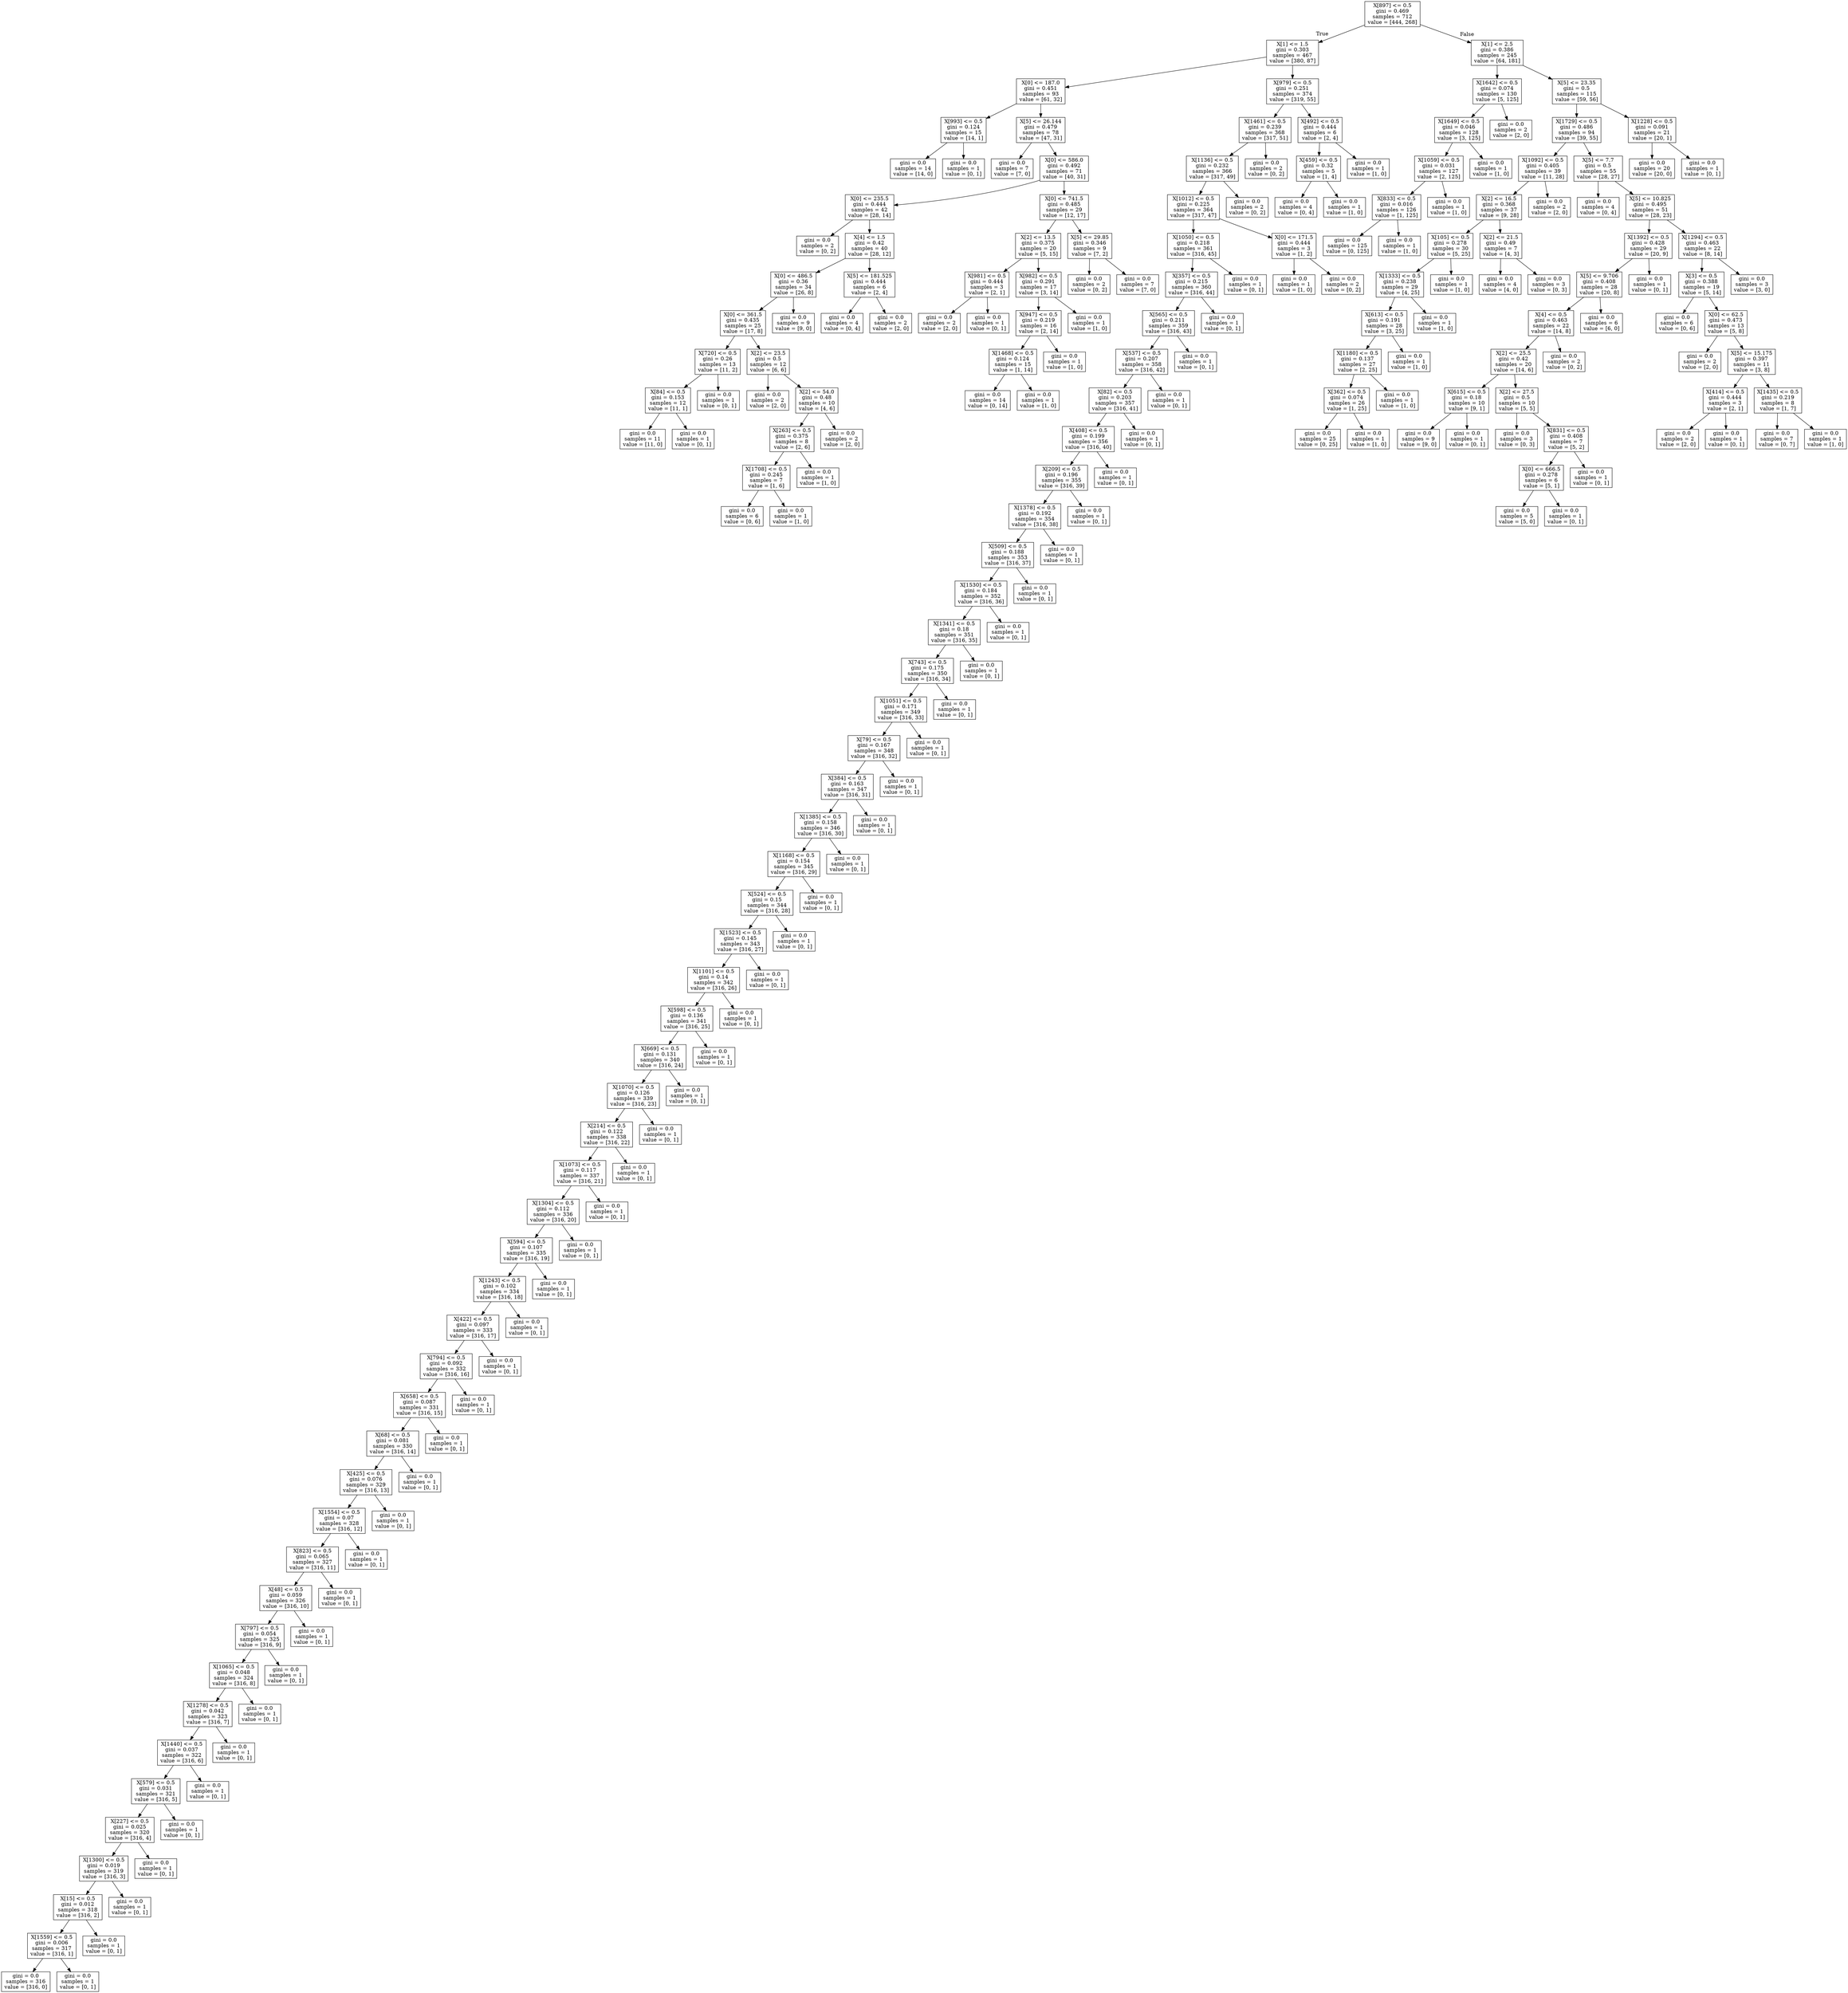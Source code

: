 digraph Tree {
node [shape=box] ;
0 [label="X[897] <= 0.5\ngini = 0.469\nsamples = 712\nvalue = [444, 268]"] ;
1 [label="X[1] <= 1.5\ngini = 0.303\nsamples = 467\nvalue = [380, 87]"] ;
0 -> 1 [labeldistance=2.5, labelangle=45, headlabel="True"] ;
2 [label="X[0] <= 187.0\ngini = 0.451\nsamples = 93\nvalue = [61, 32]"] ;
1 -> 2 ;
3 [label="X[993] <= 0.5\ngini = 0.124\nsamples = 15\nvalue = [14, 1]"] ;
2 -> 3 ;
4 [label="gini = 0.0\nsamples = 14\nvalue = [14, 0]"] ;
3 -> 4 ;
5 [label="gini = 0.0\nsamples = 1\nvalue = [0, 1]"] ;
3 -> 5 ;
6 [label="X[5] <= 26.144\ngini = 0.479\nsamples = 78\nvalue = [47, 31]"] ;
2 -> 6 ;
7 [label="gini = 0.0\nsamples = 7\nvalue = [7, 0]"] ;
6 -> 7 ;
8 [label="X[0] <= 586.0\ngini = 0.492\nsamples = 71\nvalue = [40, 31]"] ;
6 -> 8 ;
9 [label="X[0] <= 235.5\ngini = 0.444\nsamples = 42\nvalue = [28, 14]"] ;
8 -> 9 ;
10 [label="gini = 0.0\nsamples = 2\nvalue = [0, 2]"] ;
9 -> 10 ;
11 [label="X[4] <= 1.5\ngini = 0.42\nsamples = 40\nvalue = [28, 12]"] ;
9 -> 11 ;
12 [label="X[0] <= 486.5\ngini = 0.36\nsamples = 34\nvalue = [26, 8]"] ;
11 -> 12 ;
13 [label="X[0] <= 361.5\ngini = 0.435\nsamples = 25\nvalue = [17, 8]"] ;
12 -> 13 ;
14 [label="X[720] <= 0.5\ngini = 0.26\nsamples = 13\nvalue = [11, 2]"] ;
13 -> 14 ;
15 [label="X[84] <= 0.5\ngini = 0.153\nsamples = 12\nvalue = [11, 1]"] ;
14 -> 15 ;
16 [label="gini = 0.0\nsamples = 11\nvalue = [11, 0]"] ;
15 -> 16 ;
17 [label="gini = 0.0\nsamples = 1\nvalue = [0, 1]"] ;
15 -> 17 ;
18 [label="gini = 0.0\nsamples = 1\nvalue = [0, 1]"] ;
14 -> 18 ;
19 [label="X[2] <= 23.5\ngini = 0.5\nsamples = 12\nvalue = [6, 6]"] ;
13 -> 19 ;
20 [label="gini = 0.0\nsamples = 2\nvalue = [2, 0]"] ;
19 -> 20 ;
21 [label="X[2] <= 54.0\ngini = 0.48\nsamples = 10\nvalue = [4, 6]"] ;
19 -> 21 ;
22 [label="X[263] <= 0.5\ngini = 0.375\nsamples = 8\nvalue = [2, 6]"] ;
21 -> 22 ;
23 [label="X[1708] <= 0.5\ngini = 0.245\nsamples = 7\nvalue = [1, 6]"] ;
22 -> 23 ;
24 [label="gini = 0.0\nsamples = 6\nvalue = [0, 6]"] ;
23 -> 24 ;
25 [label="gini = 0.0\nsamples = 1\nvalue = [1, 0]"] ;
23 -> 25 ;
26 [label="gini = 0.0\nsamples = 1\nvalue = [1, 0]"] ;
22 -> 26 ;
27 [label="gini = 0.0\nsamples = 2\nvalue = [2, 0]"] ;
21 -> 27 ;
28 [label="gini = 0.0\nsamples = 9\nvalue = [9, 0]"] ;
12 -> 28 ;
29 [label="X[5] <= 181.525\ngini = 0.444\nsamples = 6\nvalue = [2, 4]"] ;
11 -> 29 ;
30 [label="gini = 0.0\nsamples = 4\nvalue = [0, 4]"] ;
29 -> 30 ;
31 [label="gini = 0.0\nsamples = 2\nvalue = [2, 0]"] ;
29 -> 31 ;
32 [label="X[0] <= 741.5\ngini = 0.485\nsamples = 29\nvalue = [12, 17]"] ;
8 -> 32 ;
33 [label="X[2] <= 13.5\ngini = 0.375\nsamples = 20\nvalue = [5, 15]"] ;
32 -> 33 ;
34 [label="X[981] <= 0.5\ngini = 0.444\nsamples = 3\nvalue = [2, 1]"] ;
33 -> 34 ;
35 [label="gini = 0.0\nsamples = 2\nvalue = [2, 0]"] ;
34 -> 35 ;
36 [label="gini = 0.0\nsamples = 1\nvalue = [0, 1]"] ;
34 -> 36 ;
37 [label="X[982] <= 0.5\ngini = 0.291\nsamples = 17\nvalue = [3, 14]"] ;
33 -> 37 ;
38 [label="X[947] <= 0.5\ngini = 0.219\nsamples = 16\nvalue = [2, 14]"] ;
37 -> 38 ;
39 [label="X[1468] <= 0.5\ngini = 0.124\nsamples = 15\nvalue = [1, 14]"] ;
38 -> 39 ;
40 [label="gini = 0.0\nsamples = 14\nvalue = [0, 14]"] ;
39 -> 40 ;
41 [label="gini = 0.0\nsamples = 1\nvalue = [1, 0]"] ;
39 -> 41 ;
42 [label="gini = 0.0\nsamples = 1\nvalue = [1, 0]"] ;
38 -> 42 ;
43 [label="gini = 0.0\nsamples = 1\nvalue = [1, 0]"] ;
37 -> 43 ;
44 [label="X[5] <= 29.85\ngini = 0.346\nsamples = 9\nvalue = [7, 2]"] ;
32 -> 44 ;
45 [label="gini = 0.0\nsamples = 2\nvalue = [0, 2]"] ;
44 -> 45 ;
46 [label="gini = 0.0\nsamples = 7\nvalue = [7, 0]"] ;
44 -> 46 ;
47 [label="X[979] <= 0.5\ngini = 0.251\nsamples = 374\nvalue = [319, 55]"] ;
1 -> 47 ;
48 [label="X[1461] <= 0.5\ngini = 0.239\nsamples = 368\nvalue = [317, 51]"] ;
47 -> 48 ;
49 [label="X[1136] <= 0.5\ngini = 0.232\nsamples = 366\nvalue = [317, 49]"] ;
48 -> 49 ;
50 [label="X[1012] <= 0.5\ngini = 0.225\nsamples = 364\nvalue = [317, 47]"] ;
49 -> 50 ;
51 [label="X[1050] <= 0.5\ngini = 0.218\nsamples = 361\nvalue = [316, 45]"] ;
50 -> 51 ;
52 [label="X[357] <= 0.5\ngini = 0.215\nsamples = 360\nvalue = [316, 44]"] ;
51 -> 52 ;
53 [label="X[565] <= 0.5\ngini = 0.211\nsamples = 359\nvalue = [316, 43]"] ;
52 -> 53 ;
54 [label="X[537] <= 0.5\ngini = 0.207\nsamples = 358\nvalue = [316, 42]"] ;
53 -> 54 ;
55 [label="X[82] <= 0.5\ngini = 0.203\nsamples = 357\nvalue = [316, 41]"] ;
54 -> 55 ;
56 [label="X[408] <= 0.5\ngini = 0.199\nsamples = 356\nvalue = [316, 40]"] ;
55 -> 56 ;
57 [label="X[209] <= 0.5\ngini = 0.196\nsamples = 355\nvalue = [316, 39]"] ;
56 -> 57 ;
58 [label="X[1378] <= 0.5\ngini = 0.192\nsamples = 354\nvalue = [316, 38]"] ;
57 -> 58 ;
59 [label="X[509] <= 0.5\ngini = 0.188\nsamples = 353\nvalue = [316, 37]"] ;
58 -> 59 ;
60 [label="X[1530] <= 0.5\ngini = 0.184\nsamples = 352\nvalue = [316, 36]"] ;
59 -> 60 ;
61 [label="X[1341] <= 0.5\ngini = 0.18\nsamples = 351\nvalue = [316, 35]"] ;
60 -> 61 ;
62 [label="X[743] <= 0.5\ngini = 0.175\nsamples = 350\nvalue = [316, 34]"] ;
61 -> 62 ;
63 [label="X[1051] <= 0.5\ngini = 0.171\nsamples = 349\nvalue = [316, 33]"] ;
62 -> 63 ;
64 [label="X[79] <= 0.5\ngini = 0.167\nsamples = 348\nvalue = [316, 32]"] ;
63 -> 64 ;
65 [label="X[384] <= 0.5\ngini = 0.163\nsamples = 347\nvalue = [316, 31]"] ;
64 -> 65 ;
66 [label="X[1385] <= 0.5\ngini = 0.158\nsamples = 346\nvalue = [316, 30]"] ;
65 -> 66 ;
67 [label="X[1168] <= 0.5\ngini = 0.154\nsamples = 345\nvalue = [316, 29]"] ;
66 -> 67 ;
68 [label="X[524] <= 0.5\ngini = 0.15\nsamples = 344\nvalue = [316, 28]"] ;
67 -> 68 ;
69 [label="X[1523] <= 0.5\ngini = 0.145\nsamples = 343\nvalue = [316, 27]"] ;
68 -> 69 ;
70 [label="X[1101] <= 0.5\ngini = 0.14\nsamples = 342\nvalue = [316, 26]"] ;
69 -> 70 ;
71 [label="X[598] <= 0.5\ngini = 0.136\nsamples = 341\nvalue = [316, 25]"] ;
70 -> 71 ;
72 [label="X[669] <= 0.5\ngini = 0.131\nsamples = 340\nvalue = [316, 24]"] ;
71 -> 72 ;
73 [label="X[1070] <= 0.5\ngini = 0.126\nsamples = 339\nvalue = [316, 23]"] ;
72 -> 73 ;
74 [label="X[214] <= 0.5\ngini = 0.122\nsamples = 338\nvalue = [316, 22]"] ;
73 -> 74 ;
75 [label="X[1073] <= 0.5\ngini = 0.117\nsamples = 337\nvalue = [316, 21]"] ;
74 -> 75 ;
76 [label="X[1304] <= 0.5\ngini = 0.112\nsamples = 336\nvalue = [316, 20]"] ;
75 -> 76 ;
77 [label="X[594] <= 0.5\ngini = 0.107\nsamples = 335\nvalue = [316, 19]"] ;
76 -> 77 ;
78 [label="X[1243] <= 0.5\ngini = 0.102\nsamples = 334\nvalue = [316, 18]"] ;
77 -> 78 ;
79 [label="X[422] <= 0.5\ngini = 0.097\nsamples = 333\nvalue = [316, 17]"] ;
78 -> 79 ;
80 [label="X[794] <= 0.5\ngini = 0.092\nsamples = 332\nvalue = [316, 16]"] ;
79 -> 80 ;
81 [label="X[658] <= 0.5\ngini = 0.087\nsamples = 331\nvalue = [316, 15]"] ;
80 -> 81 ;
82 [label="X[68] <= 0.5\ngini = 0.081\nsamples = 330\nvalue = [316, 14]"] ;
81 -> 82 ;
83 [label="X[425] <= 0.5\ngini = 0.076\nsamples = 329\nvalue = [316, 13]"] ;
82 -> 83 ;
84 [label="X[1554] <= 0.5\ngini = 0.07\nsamples = 328\nvalue = [316, 12]"] ;
83 -> 84 ;
85 [label="X[823] <= 0.5\ngini = 0.065\nsamples = 327\nvalue = [316, 11]"] ;
84 -> 85 ;
86 [label="X[48] <= 0.5\ngini = 0.059\nsamples = 326\nvalue = [316, 10]"] ;
85 -> 86 ;
87 [label="X[797] <= 0.5\ngini = 0.054\nsamples = 325\nvalue = [316, 9]"] ;
86 -> 87 ;
88 [label="X[1065] <= 0.5\ngini = 0.048\nsamples = 324\nvalue = [316, 8]"] ;
87 -> 88 ;
89 [label="X[1278] <= 0.5\ngini = 0.042\nsamples = 323\nvalue = [316, 7]"] ;
88 -> 89 ;
90 [label="X[1440] <= 0.5\ngini = 0.037\nsamples = 322\nvalue = [316, 6]"] ;
89 -> 90 ;
91 [label="X[579] <= 0.5\ngini = 0.031\nsamples = 321\nvalue = [316, 5]"] ;
90 -> 91 ;
92 [label="X[227] <= 0.5\ngini = 0.025\nsamples = 320\nvalue = [316, 4]"] ;
91 -> 92 ;
93 [label="X[1300] <= 0.5\ngini = 0.019\nsamples = 319\nvalue = [316, 3]"] ;
92 -> 93 ;
94 [label="X[15] <= 0.5\ngini = 0.012\nsamples = 318\nvalue = [316, 2]"] ;
93 -> 94 ;
95 [label="X[1559] <= 0.5\ngini = 0.006\nsamples = 317\nvalue = [316, 1]"] ;
94 -> 95 ;
96 [label="gini = 0.0\nsamples = 316\nvalue = [316, 0]"] ;
95 -> 96 ;
97 [label="gini = 0.0\nsamples = 1\nvalue = [0, 1]"] ;
95 -> 97 ;
98 [label="gini = 0.0\nsamples = 1\nvalue = [0, 1]"] ;
94 -> 98 ;
99 [label="gini = 0.0\nsamples = 1\nvalue = [0, 1]"] ;
93 -> 99 ;
100 [label="gini = 0.0\nsamples = 1\nvalue = [0, 1]"] ;
92 -> 100 ;
101 [label="gini = 0.0\nsamples = 1\nvalue = [0, 1]"] ;
91 -> 101 ;
102 [label="gini = 0.0\nsamples = 1\nvalue = [0, 1]"] ;
90 -> 102 ;
103 [label="gini = 0.0\nsamples = 1\nvalue = [0, 1]"] ;
89 -> 103 ;
104 [label="gini = 0.0\nsamples = 1\nvalue = [0, 1]"] ;
88 -> 104 ;
105 [label="gini = 0.0\nsamples = 1\nvalue = [0, 1]"] ;
87 -> 105 ;
106 [label="gini = 0.0\nsamples = 1\nvalue = [0, 1]"] ;
86 -> 106 ;
107 [label="gini = 0.0\nsamples = 1\nvalue = [0, 1]"] ;
85 -> 107 ;
108 [label="gini = 0.0\nsamples = 1\nvalue = [0, 1]"] ;
84 -> 108 ;
109 [label="gini = 0.0\nsamples = 1\nvalue = [0, 1]"] ;
83 -> 109 ;
110 [label="gini = 0.0\nsamples = 1\nvalue = [0, 1]"] ;
82 -> 110 ;
111 [label="gini = 0.0\nsamples = 1\nvalue = [0, 1]"] ;
81 -> 111 ;
112 [label="gini = 0.0\nsamples = 1\nvalue = [0, 1]"] ;
80 -> 112 ;
113 [label="gini = 0.0\nsamples = 1\nvalue = [0, 1]"] ;
79 -> 113 ;
114 [label="gini = 0.0\nsamples = 1\nvalue = [0, 1]"] ;
78 -> 114 ;
115 [label="gini = 0.0\nsamples = 1\nvalue = [0, 1]"] ;
77 -> 115 ;
116 [label="gini = 0.0\nsamples = 1\nvalue = [0, 1]"] ;
76 -> 116 ;
117 [label="gini = 0.0\nsamples = 1\nvalue = [0, 1]"] ;
75 -> 117 ;
118 [label="gini = 0.0\nsamples = 1\nvalue = [0, 1]"] ;
74 -> 118 ;
119 [label="gini = 0.0\nsamples = 1\nvalue = [0, 1]"] ;
73 -> 119 ;
120 [label="gini = 0.0\nsamples = 1\nvalue = [0, 1]"] ;
72 -> 120 ;
121 [label="gini = 0.0\nsamples = 1\nvalue = [0, 1]"] ;
71 -> 121 ;
122 [label="gini = 0.0\nsamples = 1\nvalue = [0, 1]"] ;
70 -> 122 ;
123 [label="gini = 0.0\nsamples = 1\nvalue = [0, 1]"] ;
69 -> 123 ;
124 [label="gini = 0.0\nsamples = 1\nvalue = [0, 1]"] ;
68 -> 124 ;
125 [label="gini = 0.0\nsamples = 1\nvalue = [0, 1]"] ;
67 -> 125 ;
126 [label="gini = 0.0\nsamples = 1\nvalue = [0, 1]"] ;
66 -> 126 ;
127 [label="gini = 0.0\nsamples = 1\nvalue = [0, 1]"] ;
65 -> 127 ;
128 [label="gini = 0.0\nsamples = 1\nvalue = [0, 1]"] ;
64 -> 128 ;
129 [label="gini = 0.0\nsamples = 1\nvalue = [0, 1]"] ;
63 -> 129 ;
130 [label="gini = 0.0\nsamples = 1\nvalue = [0, 1]"] ;
62 -> 130 ;
131 [label="gini = 0.0\nsamples = 1\nvalue = [0, 1]"] ;
61 -> 131 ;
132 [label="gini = 0.0\nsamples = 1\nvalue = [0, 1]"] ;
60 -> 132 ;
133 [label="gini = 0.0\nsamples = 1\nvalue = [0, 1]"] ;
59 -> 133 ;
134 [label="gini = 0.0\nsamples = 1\nvalue = [0, 1]"] ;
58 -> 134 ;
135 [label="gini = 0.0\nsamples = 1\nvalue = [0, 1]"] ;
57 -> 135 ;
136 [label="gini = 0.0\nsamples = 1\nvalue = [0, 1]"] ;
56 -> 136 ;
137 [label="gini = 0.0\nsamples = 1\nvalue = [0, 1]"] ;
55 -> 137 ;
138 [label="gini = 0.0\nsamples = 1\nvalue = [0, 1]"] ;
54 -> 138 ;
139 [label="gini = 0.0\nsamples = 1\nvalue = [0, 1]"] ;
53 -> 139 ;
140 [label="gini = 0.0\nsamples = 1\nvalue = [0, 1]"] ;
52 -> 140 ;
141 [label="gini = 0.0\nsamples = 1\nvalue = [0, 1]"] ;
51 -> 141 ;
142 [label="X[0] <= 171.5\ngini = 0.444\nsamples = 3\nvalue = [1, 2]"] ;
50 -> 142 ;
143 [label="gini = 0.0\nsamples = 1\nvalue = [1, 0]"] ;
142 -> 143 ;
144 [label="gini = 0.0\nsamples = 2\nvalue = [0, 2]"] ;
142 -> 144 ;
145 [label="gini = 0.0\nsamples = 2\nvalue = [0, 2]"] ;
49 -> 145 ;
146 [label="gini = 0.0\nsamples = 2\nvalue = [0, 2]"] ;
48 -> 146 ;
147 [label="X[492] <= 0.5\ngini = 0.444\nsamples = 6\nvalue = [2, 4]"] ;
47 -> 147 ;
148 [label="X[459] <= 0.5\ngini = 0.32\nsamples = 5\nvalue = [1, 4]"] ;
147 -> 148 ;
149 [label="gini = 0.0\nsamples = 4\nvalue = [0, 4]"] ;
148 -> 149 ;
150 [label="gini = 0.0\nsamples = 1\nvalue = [1, 0]"] ;
148 -> 150 ;
151 [label="gini = 0.0\nsamples = 1\nvalue = [1, 0]"] ;
147 -> 151 ;
152 [label="X[1] <= 2.5\ngini = 0.386\nsamples = 245\nvalue = [64, 181]"] ;
0 -> 152 [labeldistance=2.5, labelangle=-45, headlabel="False"] ;
153 [label="X[1642] <= 0.5\ngini = 0.074\nsamples = 130\nvalue = [5, 125]"] ;
152 -> 153 ;
154 [label="X[1649] <= 0.5\ngini = 0.046\nsamples = 128\nvalue = [3, 125]"] ;
153 -> 154 ;
155 [label="X[1059] <= 0.5\ngini = 0.031\nsamples = 127\nvalue = [2, 125]"] ;
154 -> 155 ;
156 [label="X[833] <= 0.5\ngini = 0.016\nsamples = 126\nvalue = [1, 125]"] ;
155 -> 156 ;
157 [label="gini = 0.0\nsamples = 125\nvalue = [0, 125]"] ;
156 -> 157 ;
158 [label="gini = 0.0\nsamples = 1\nvalue = [1, 0]"] ;
156 -> 158 ;
159 [label="gini = 0.0\nsamples = 1\nvalue = [1, 0]"] ;
155 -> 159 ;
160 [label="gini = 0.0\nsamples = 1\nvalue = [1, 0]"] ;
154 -> 160 ;
161 [label="gini = 0.0\nsamples = 2\nvalue = [2, 0]"] ;
153 -> 161 ;
162 [label="X[5] <= 23.35\ngini = 0.5\nsamples = 115\nvalue = [59, 56]"] ;
152 -> 162 ;
163 [label="X[1729] <= 0.5\ngini = 0.486\nsamples = 94\nvalue = [39, 55]"] ;
162 -> 163 ;
164 [label="X[1092] <= 0.5\ngini = 0.405\nsamples = 39\nvalue = [11, 28]"] ;
163 -> 164 ;
165 [label="X[2] <= 16.5\ngini = 0.368\nsamples = 37\nvalue = [9, 28]"] ;
164 -> 165 ;
166 [label="X[105] <= 0.5\ngini = 0.278\nsamples = 30\nvalue = [5, 25]"] ;
165 -> 166 ;
167 [label="X[1333] <= 0.5\ngini = 0.238\nsamples = 29\nvalue = [4, 25]"] ;
166 -> 167 ;
168 [label="X[613] <= 0.5\ngini = 0.191\nsamples = 28\nvalue = [3, 25]"] ;
167 -> 168 ;
169 [label="X[1180] <= 0.5\ngini = 0.137\nsamples = 27\nvalue = [2, 25]"] ;
168 -> 169 ;
170 [label="X[362] <= 0.5\ngini = 0.074\nsamples = 26\nvalue = [1, 25]"] ;
169 -> 170 ;
171 [label="gini = 0.0\nsamples = 25\nvalue = [0, 25]"] ;
170 -> 171 ;
172 [label="gini = 0.0\nsamples = 1\nvalue = [1, 0]"] ;
170 -> 172 ;
173 [label="gini = 0.0\nsamples = 1\nvalue = [1, 0]"] ;
169 -> 173 ;
174 [label="gini = 0.0\nsamples = 1\nvalue = [1, 0]"] ;
168 -> 174 ;
175 [label="gini = 0.0\nsamples = 1\nvalue = [1, 0]"] ;
167 -> 175 ;
176 [label="gini = 0.0\nsamples = 1\nvalue = [1, 0]"] ;
166 -> 176 ;
177 [label="X[2] <= 21.5\ngini = 0.49\nsamples = 7\nvalue = [4, 3]"] ;
165 -> 177 ;
178 [label="gini = 0.0\nsamples = 4\nvalue = [4, 0]"] ;
177 -> 178 ;
179 [label="gini = 0.0\nsamples = 3\nvalue = [0, 3]"] ;
177 -> 179 ;
180 [label="gini = 0.0\nsamples = 2\nvalue = [2, 0]"] ;
164 -> 180 ;
181 [label="X[5] <= 7.7\ngini = 0.5\nsamples = 55\nvalue = [28, 27]"] ;
163 -> 181 ;
182 [label="gini = 0.0\nsamples = 4\nvalue = [0, 4]"] ;
181 -> 182 ;
183 [label="X[5] <= 10.825\ngini = 0.495\nsamples = 51\nvalue = [28, 23]"] ;
181 -> 183 ;
184 [label="X[1392] <= 0.5\ngini = 0.428\nsamples = 29\nvalue = [20, 9]"] ;
183 -> 184 ;
185 [label="X[5] <= 9.706\ngini = 0.408\nsamples = 28\nvalue = [20, 8]"] ;
184 -> 185 ;
186 [label="X[4] <= 0.5\ngini = 0.463\nsamples = 22\nvalue = [14, 8]"] ;
185 -> 186 ;
187 [label="X[2] <= 25.5\ngini = 0.42\nsamples = 20\nvalue = [14, 6]"] ;
186 -> 187 ;
188 [label="X[615] <= 0.5\ngini = 0.18\nsamples = 10\nvalue = [9, 1]"] ;
187 -> 188 ;
189 [label="gini = 0.0\nsamples = 9\nvalue = [9, 0]"] ;
188 -> 189 ;
190 [label="gini = 0.0\nsamples = 1\nvalue = [0, 1]"] ;
188 -> 190 ;
191 [label="X[2] <= 27.5\ngini = 0.5\nsamples = 10\nvalue = [5, 5]"] ;
187 -> 191 ;
192 [label="gini = 0.0\nsamples = 3\nvalue = [0, 3]"] ;
191 -> 192 ;
193 [label="X[831] <= 0.5\ngini = 0.408\nsamples = 7\nvalue = [5, 2]"] ;
191 -> 193 ;
194 [label="X[0] <= 666.5\ngini = 0.278\nsamples = 6\nvalue = [5, 1]"] ;
193 -> 194 ;
195 [label="gini = 0.0\nsamples = 5\nvalue = [5, 0]"] ;
194 -> 195 ;
196 [label="gini = 0.0\nsamples = 1\nvalue = [0, 1]"] ;
194 -> 196 ;
197 [label="gini = 0.0\nsamples = 1\nvalue = [0, 1]"] ;
193 -> 197 ;
198 [label="gini = 0.0\nsamples = 2\nvalue = [0, 2]"] ;
186 -> 198 ;
199 [label="gini = 0.0\nsamples = 6\nvalue = [6, 0]"] ;
185 -> 199 ;
200 [label="gini = 0.0\nsamples = 1\nvalue = [0, 1]"] ;
184 -> 200 ;
201 [label="X[1294] <= 0.5\ngini = 0.463\nsamples = 22\nvalue = [8, 14]"] ;
183 -> 201 ;
202 [label="X[3] <= 0.5\ngini = 0.388\nsamples = 19\nvalue = [5, 14]"] ;
201 -> 202 ;
203 [label="gini = 0.0\nsamples = 6\nvalue = [0, 6]"] ;
202 -> 203 ;
204 [label="X[0] <= 62.5\ngini = 0.473\nsamples = 13\nvalue = [5, 8]"] ;
202 -> 204 ;
205 [label="gini = 0.0\nsamples = 2\nvalue = [2, 0]"] ;
204 -> 205 ;
206 [label="X[5] <= 15.175\ngini = 0.397\nsamples = 11\nvalue = [3, 8]"] ;
204 -> 206 ;
207 [label="X[414] <= 0.5\ngini = 0.444\nsamples = 3\nvalue = [2, 1]"] ;
206 -> 207 ;
208 [label="gini = 0.0\nsamples = 2\nvalue = [2, 0]"] ;
207 -> 208 ;
209 [label="gini = 0.0\nsamples = 1\nvalue = [0, 1]"] ;
207 -> 209 ;
210 [label="X[1435] <= 0.5\ngini = 0.219\nsamples = 8\nvalue = [1, 7]"] ;
206 -> 210 ;
211 [label="gini = 0.0\nsamples = 7\nvalue = [0, 7]"] ;
210 -> 211 ;
212 [label="gini = 0.0\nsamples = 1\nvalue = [1, 0]"] ;
210 -> 212 ;
213 [label="gini = 0.0\nsamples = 3\nvalue = [3, 0]"] ;
201 -> 213 ;
214 [label="X[1228] <= 0.5\ngini = 0.091\nsamples = 21\nvalue = [20, 1]"] ;
162 -> 214 ;
215 [label="gini = 0.0\nsamples = 20\nvalue = [20, 0]"] ;
214 -> 215 ;
216 [label="gini = 0.0\nsamples = 1\nvalue = [0, 1]"] ;
214 -> 216 ;
}